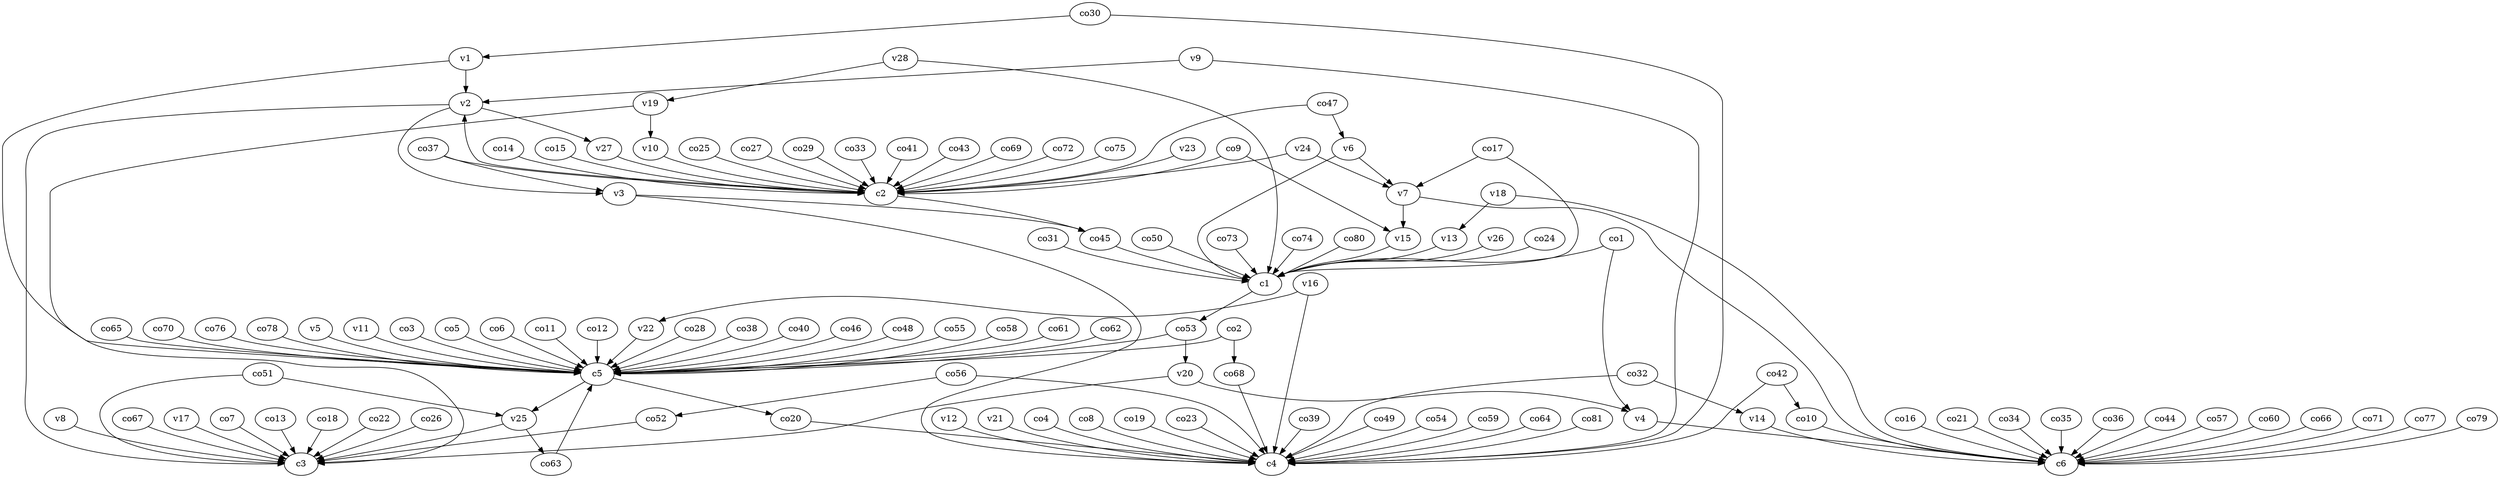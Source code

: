 strict digraph  {
c1;
c2;
c3;
c4;
c5;
c6;
v1;
v2;
v3;
v4;
v5;
v6;
v7;
v8;
v9;
v10;
v11;
v12;
v13;
v14;
v15;
v16;
v17;
v18;
v19;
v20;
v21;
v22;
v23;
v24;
v25;
v26;
v27;
v28;
co1;
co2;
co3;
co4;
co5;
co6;
co7;
co8;
co9;
co10;
co11;
co12;
co13;
co14;
co15;
co16;
co17;
co18;
co19;
co20;
co21;
co22;
co23;
co24;
co25;
co26;
co27;
co28;
co29;
co30;
co31;
co32;
co33;
co34;
co35;
co36;
co37;
co38;
co39;
co40;
co41;
co42;
co43;
co44;
co45;
co46;
co47;
co48;
co49;
co50;
co51;
co52;
co53;
co54;
co55;
co56;
co57;
co58;
co59;
co60;
co61;
co62;
co63;
co64;
co65;
co66;
co67;
co68;
co69;
co70;
co71;
co72;
co73;
co74;
co75;
co76;
co77;
co78;
co79;
co80;
co81;
c1 -> co53  [weight=1];
c2 -> co45  [weight=1];
c2 -> v2  [weight=1];
c5 -> v25  [weight=1];
c5 -> co20  [weight=1];
v1 -> c5  [weight=1];
v1 -> v2  [weight=1];
v2 -> c3  [weight=1];
v2 -> v27  [weight=1];
v2 -> v3  [weight=1];
v3 -> c4  [weight=1];
v3 -> co45  [weight=1];
v4 -> c6  [weight=1];
v5 -> c5  [weight=1];
v6 -> c1  [weight=1];
v6 -> v7  [weight=1];
v7 -> c6  [weight=1];
v7 -> v15  [weight=1];
v8 -> c3  [weight=1];
v9 -> c4  [weight=1];
v9 -> v2  [weight=1];
v10 -> c2  [weight=1];
v11 -> c5  [weight=1];
v12 -> c4  [weight=1];
v13 -> c1  [weight=1];
v14 -> c6  [weight=1];
v15 -> c1  [weight=1];
v16 -> c4  [weight=1];
v16 -> v22  [weight=1];
v17 -> c3  [weight=1];
v18 -> c6  [weight=1];
v18 -> v13  [weight=1];
v19 -> c3  [weight=1];
v19 -> v10  [weight=1];
v20 -> c3  [weight=1];
v20 -> v4  [weight=1];
v21 -> c4  [weight=1];
v22 -> c5  [weight=1];
v23 -> c2  [weight=1];
v24 -> c2  [weight=1];
v24 -> v7  [weight=1];
v25 -> c3  [weight=1];
v25 -> co63  [weight=1];
v26 -> c1  [weight=1];
v27 -> c2  [weight=1];
v28 -> c1  [weight=1];
v28 -> v19  [weight=1];
co1 -> c1  [weight=1];
co1 -> v4  [weight=1];
co2 -> c5  [weight=1];
co2 -> co68  [weight=1];
co3 -> c5  [weight=1];
co4 -> c4  [weight=1];
co5 -> c5  [weight=1];
co6 -> c5  [weight=1];
co7 -> c3  [weight=1];
co8 -> c4  [weight=1];
co9 -> c2  [weight=1];
co9 -> v15  [weight=1];
co10 -> c6  [weight=1];
co11 -> c5  [weight=1];
co12 -> c5  [weight=1];
co13 -> c3  [weight=1];
co14 -> c2  [weight=1];
co15 -> c2  [weight=1];
co16 -> c6  [weight=1];
co17 -> c1  [weight=1];
co17 -> v7  [weight=1];
co18 -> c3  [weight=1];
co19 -> c4  [weight=1];
co20 -> c4  [weight=1];
co21 -> c6  [weight=1];
co22 -> c3  [weight=1];
co23 -> c4  [weight=1];
co24 -> c1  [weight=1];
co25 -> c2  [weight=1];
co26 -> c3  [weight=1];
co27 -> c2  [weight=1];
co28 -> c5  [weight=1];
co29 -> c2  [weight=1];
co30 -> c4  [weight=1];
co30 -> v1  [weight=1];
co31 -> c1  [weight=1];
co32 -> c4  [weight=1];
co32 -> v14  [weight=1];
co33 -> c2  [weight=1];
co34 -> c6  [weight=1];
co35 -> c6  [weight=1];
co36 -> c6  [weight=1];
co37 -> c2  [weight=1];
co37 -> v3  [weight=1];
co38 -> c5  [weight=1];
co39 -> c4  [weight=1];
co40 -> c5  [weight=1];
co41 -> c2  [weight=1];
co42 -> c4  [weight=1];
co42 -> co10  [weight=1];
co43 -> c2  [weight=1];
co44 -> c6  [weight=1];
co45 -> c1  [weight=1];
co46 -> c5  [weight=1];
co47 -> c2  [weight=1];
co47 -> v6  [weight=1];
co48 -> c5  [weight=1];
co49 -> c4  [weight=1];
co50 -> c1  [weight=1];
co51 -> c3  [weight=1];
co51 -> v25  [weight=1];
co52 -> c3  [weight=1];
co53 -> c5  [weight=1];
co53 -> v20  [weight=1];
co54 -> c4  [weight=1];
co55 -> c5  [weight=1];
co56 -> c4  [weight=1];
co56 -> co52  [weight=1];
co57 -> c6  [weight=1];
co58 -> c5  [weight=1];
co59 -> c4  [weight=1];
co60 -> c6  [weight=1];
co61 -> c5  [weight=1];
co62 -> c5  [weight=1];
co63 -> c5  [weight=1];
co64 -> c4  [weight=1];
co65 -> c5  [weight=1];
co66 -> c6  [weight=1];
co67 -> c3  [weight=1];
co68 -> c4  [weight=1];
co69 -> c2  [weight=1];
co70 -> c5  [weight=1];
co71 -> c6  [weight=1];
co72 -> c2  [weight=1];
co73 -> c1  [weight=1];
co74 -> c1  [weight=1];
co75 -> c2  [weight=1];
co76 -> c5  [weight=1];
co77 -> c6  [weight=1];
co78 -> c5  [weight=1];
co79 -> c6  [weight=1];
co80 -> c1  [weight=1];
co81 -> c4  [weight=1];
}
